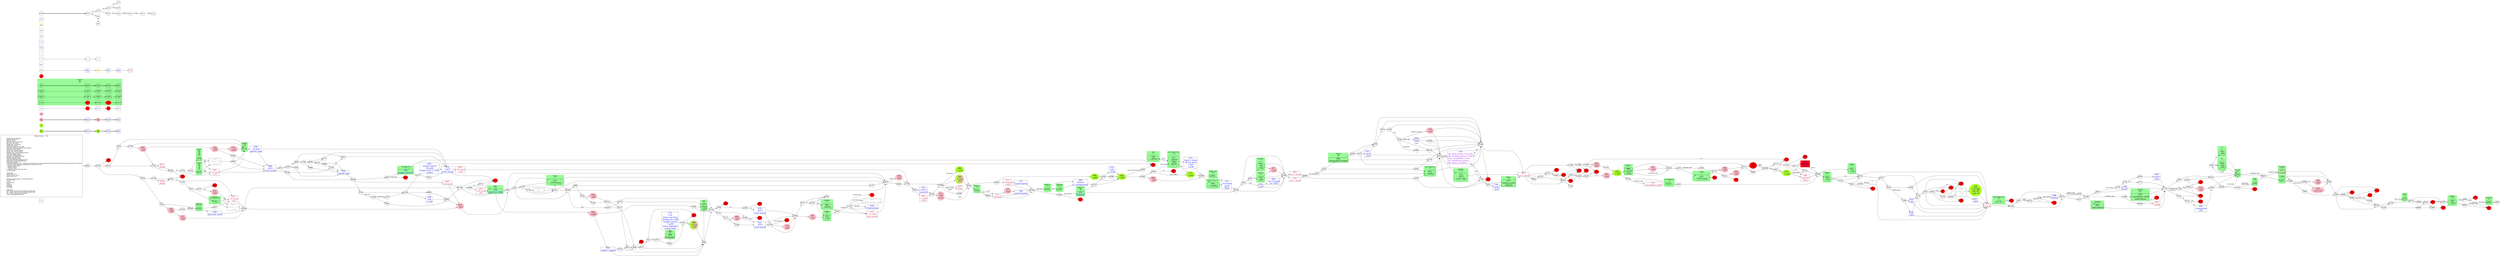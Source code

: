 digraph {
	// graph defaults
	rankdir=LR
	mclimit=50
	nodesep=.3 // changes horizontal separation of nodes
	ranksep=.4 // changes vertical separation of nodes
	node [height=.7
		width=.7
		shape=ellipse
		margin=0]
	edge[weight=5]
	stylesheet="../style.css"
	
	subgraph ShopMenu {
		node [fontcolor = "purple" shape = "rect" margin = 0.1]
		menu
	}

	// a box for a graph label
	// note that you can override the defaults set above
	title [label = "Fighting Fantasy --: Title\n\n \
		Light Green Fill: Benefits\l \
		Pink Fill: Penalties\l \
		Red Fill: Death\l \
		Blue Text: Key Items/Events\l \
		Red Text: Lost Items\l \
		Orange Text: Codewords\l \
		Purple Text: Shops\l \
		Blue Line: Forced Items/Events\l \
		Light Blue Text/Line: Optional Items/Events\l \
		Purple Line: Dice Events\l \
		Green Line: Stat Test Passed\l \
		Brown Line: Stat Test Failed\l \
		Magenta Line: Combat Related Events\l \
		Grey Text: Riddle Answer\l \
		Grey Line: Hidden Option\l \
		Orange Line: Codewords/Spells\l \
		Red Line: Possible Error\l \
		Gold Fill: Required Nodes\l \
		Light Blue Fill: Recommended Nodes\l \
		Gold Outline: Recommended Path\l \
		Green Box: Combat\l \
		SK/ST/LK/AT/AR/TM/CW/CL: Skill/Stamina/Luck/Attack Strength/Attack Round/Time/Consecutive Win Round/Consecutive Lose Round\l \
		?: Chance of this happening, depending on instructions in text\l \
		*: Special Combat Rules\l \
		-: Negative Status\l \
		+: Positive Status\l \
		^: Damage can be reduced by items\l \
		@: Take 2 items\l\l \
		Starts with:\l \
		Initial Skill: 1d+6\l \
		Initial Stamina: 2d+12\l \
		Initial Luck: 1d+6\l\l \
		skill/stamina/luck potion: +all SK/ST/LK&1ILK\l \
		10 meal: +4ST\l \
		sword\l \
		leather armor\l \
		lantern\l \
		tinderbox\l \
		backpack\l \
		2d+6 gold\l\l \
		Comments:\l \
		039-: Meals restore 3ST until finding another flask\l \
		067-: Meals restore 3ST until finding another flask\l \
		227-: Meals restore 3ST at mountain\l \
		Order: item/gold/AT/SK/ST/LK\l \
		"
		shape = "box"
		margin = 0.1]
		
	subgraph Boost {
		node [style = "filled" color = "greenyellow"]
		boo1 [label = "\N\n text"]
		boo3 [label = "\N\n text"]
		010 [label = "\N\n +1LK"]
		026 [label = "\N\n +2ST"]
		066 [label = "\N\n +1LK"]
		075 [label = "\N\n +1LK"]
		086 [color = "greenyellow:pink" label = "\N\n +1LK\n -2ST"]
		177 [label = "\N\n +2ST"]
		266 [color = "greenyellow:pink" label = "\N\n +1LK\n -2ST"]
		308 [label = "\N\n +all SK/\n +all ST/\n +all LK"]
		389 [label = "\N\n +4ST"]
		bstt
	}

	subgraph Damage {
		node [style = "filled" color = "pink"]
		dam1 [label = "\N\n text"]
		dam3 [label = "\N\n text"]
		003 [label = "\N\n -1dST"]
		012 [label = "\N\n -2ST"]
		018 [label = "\N\n -2ST"]
		027 [label = "\N\n -2ST"]
		035 [label = "\N\n -1d+1ST"]
		052 [label = "\N\n -4ST"]
		083 [label = "\N\n -2LK"]
		097 [label = "\N\n -2ST"]
		110 [label = "\N\n -1LK"]
		118 [label = "\N\n -3ST"]
		147 [label = "\N\n -1ST"]
		186 [label = "\N\n -1SK"]
		199 [label = "\N\n -3ST"]
		203 [label = "\N\n -2ST"]
		233 [label = "\N\n -3ST"]
		234 [label = "\N\n -2ST"]
		253 [label = "\N\n -2ST"]
		259 [label = "\N\n -2ST"]
		274 [label = "\N\n -1dST"]
		277 [label = "\N\n -1LK"]
		311 [label = "\N\n -1ST"]
		312 [label = "\N\n -?ST\n (1-2)"]
		337 [label = "\N\n -2ST"]
		339 [label = "\N\n -2ST"]
		376 [label = "\N\n -6ST"]
		377 [label = "\N\n -3ST"]
		ddgg
	}
	
	subgraph Death {
		node [style = "filled" color = "red"]
		ddt
		ddt2
		monddt
		monddt2
		017
		059
		063
		065
		074
		075
		090
		102
		109
		116
		119
		134
		136
		139
		146
		153
		159 [fontcolor = "blue" shape = "rect" label = "\N\n -helmet?\n (2)"]
		163
		170
		174
		185
		187
		191
		192
		197
		209
		216
		229
		235 [label = "\N\n -2ST"]
		252
		260
		262
		263
		263.2 [label = "263"]
		273
		280
		288
		292
		317
		324
		328
		329
		331
		347
		349
		360
		363
		381
		ddtt
	}

	subgraph Key_Item {
		node [fontcolor = "blue" shape = "rect"]
		key1 [label = "\N\n info" tooltip = "info text"]
		key2 [label = "\N\n text"]
		key3 [label = "\N\n text"]
		key4 [fontcolor = "crimson" label = "\N\n -text"]
		boo2 [class = "bst" label = "\N\n text"]
		boo4 [class = "bst" label = "\N\n text"]
		boo5 [class = "bst" label = "\N\n text"]
		dam2 [class = "ddg" label = "\N\n text"]
		dam4 [class = "ddg" label = "\N\n text"]
		dam5 [class = "ddg" label = "\N\n text"]
		opt
		opt2 [class = "bst"]
		opt3 [class = "bst"]
		002 [fontcolor = "crimson" label = "\N\n eat 2 meal"]
		005 [fontcolor = "crimson" label = "\N\n -all meal"]
		011 [class = "ddg" label = "\N\n curse\n -2LK"]
		013 [fontcolor = "crimson" label = "\N\n eat 2 meal"]
		015 [class = "ddg" label = "\N\n -2ST?\n (!eat meal)"]
		029 [label = "\N\n untie?\n (LK)"]
		030 [label = "\N\n Cholumbara"]
		034 [fontcolor = "crimson" label = "\N\n eat 1 meal"]
		039 [fontcolor = "crimson" label = "\N\n -flask"]
		044 [label = "\N\n info" tooltip = "juja riddle"]
		067 [fontcolor = "crimson" label = "\N\n -flask"]
		071 [class = "bst" fontcolor = "crimson" label = "\N\n -helmet\n +4ST"]
		082 [class = "ddg" fontcolor = "crimson" label = "\N\n -all meal\n -3ST"]
		088 [label = "\N\n Vashti"]
		099 [class = "bst" fontcolor = "crimson" label = "\N\n -1 gold\n +2ST"]
		103 [fontcolor = "crimson" label = "\N\n -invisibility cloak"]
		105 [label = "\N\n ant?"]
		106 [label = "\N\n 10 gold\n garnet ring"]
		111 [fontcolor = "crimson" label = "\N\n -helmet"]
		115 [class = "ddg" label = "\N\n -2ST?\n (!eat meal)"]
		121 [class = "bst" fontcolor = "crimson" label = "\N\n +2~4ST\n (eat meal)"]
		132 [label = "\N\n 10 meals\n pack\n flask"]
		137 [label = "\N\n search-party"]
		150 [label = "\N\n magic mirror?"]
		152 [class = "bst" label = "\N\n +4ST?\n (sorrel)"]
		156 [label = "\N\n sword (+1SK)"]
		167 [label = "\N\n info" tooltip = "3 doors pick wooden"]
		169 [class = "bst" label = "\N\n info\n +1LK" tooltip = "holding 2 objects between oaks"]
		172 [label = "\N\n 3 of:\n brass ear-ring\n Snattacat's tusk\n leather pouch\n 5 gold\n stone statuette\n water flask"]
		179 [class = "ddg" label = "\N\n curse\n -2LK"]
		183 [class = "ddg" fontcolor = "crimson" label = "\N\n -1d meal\n -1ST"]
		188 [fontcolor = "crimson" label = "\N\n -helmet?\n (4x1)"]
		194 [label = "\N\n tied"]
		205 [fontcolor = "crimson" label = "\N\n -item"]
		219 [class = "ddg" label = "\N\n -2ST?\n (!eat meal)"]
		220 [label = "\N\n helmet"]
		232 [class = "bst" label = "\N\n info\n +1LK" tooltip = "sceptre and orb"]
		238 [label = "\N\n info" tooltip = "3 doors pick wooden"]
		244 [fontcolor = "crimson" label = "\N\n -cloak"]
		246 [class = "ddg" label = "\N\n -companion\n -2ST"]
		248 [class = "bst" label = "\N\n crystal mirror\n 30 gold\n magic bow (+1SK)\n -Galrin"]
		268 [label = "\N\n helmet\n 3 companions"]
		269 [label = "\N\n rope"]
		269 [label = "\N\n pick-axe head"]
		304 [class = "ddg" label = "\N\n +0~10 gold\n (-0~5ST)"]
		333 [class = "bst" label = "\N\n tiger's claws\n Hever horn\n +3ST\n +2LK"]
		340 [class = "ddg" fontcolor = "crimson" label = "\N\n -all meal\n -2ST"]
		342 [label = "\N\n search-party"]
		353 [label = "\N\n info" tooltip = "always pick middle way"]
		358 [label = "\N\n hands tied"]
		361 [class = "ddg" fontcolor = "crimson" label = "\N\n -1d meal\n -1ST"]
		374 [fontcolor = "crimson" label = "\N\n -meal"]
		394 [label = "\N\n copper nugget"]
		398 [class = "ddg" label = "\N\n -2ST?\n (!eat meal)"]
		kkyy
	}
	
	subgraph Key_Word {
		node [fontcolor = "grey" shape = "rect"]
		wrd1 [label = "\N\n text"]
		wrd2 [label = "\N\n text"]
		wrd3 [label = "\N\n text"]
		085 [class = "bst" label = "\N\n Galrin: 100\n +2LK"]
		092 [label = "\N\n sceptre: 1"]
		161 [label = "\N\n orb: 21"]
		215 [class = "bst" label = "\N\n page: 208\n +4ST\n +2LK"]
		301 [label = "\N\n apple seeds: 11x8"]
		346 [class = "bst" label = "\N\n Galrin: 100\n +2LK"]
		wrdd
	}
	
	subgraph Shop {
		node [fontcolor = "purple" shape = "rect"]
		shop1 [label = "\N\n text"]
		080 [label = "\N\n 3g: luck potion (+all LK)\l 5g: healing potion (+6ST)\l 10g: invisibility cloak\l 5g: antifreeze potion\l 6g: boots of agility\l"]
		shpp
	}
	
	subgraph Combat {
		style = "filled" color = "palegreen"
		subgraph cluster_00 {
			label = "Monster\n 0/0\n 0/0"
			mon1 [label = "\N\n text"]
			mon2 [shape = "rect" class = "kky" label = "\N\n text"]
			mon3 [label = "\N\n text"]
			mon4 [shape = "rect" class = "kky" label = "\N\n text"]
			mon5 [shape = "rect" class = "kky" label = "\N\n text"]
			monboo1 [class = "bst" label = "\N\n text"]
			monboo2 [shape = "rect" class = "bst kky" label = "\N\n text"]
			monboo3 [class = "bst" label = "\N\n text"]
			monboo4 [shape = "rect" class = "bst kky" label = "\N\n text"]
			monboo5 [shape = "rect" class = "bst kky" label = "\N\n text"]
			mondam1 [class = "ddg" label = "\N\n text"]
			mondam2 [shape = "rect" class = "ddg kky" label = "\N\n text"]
			mondam3 [class = "ddg" label = "\N\n text"]
			mondam4 [shape = "rect" class = "ddg kky" label = "\N\n text"]
			mondam5 [shape = "rect" class = "ddg kky" label = "\N\n text"]
			monopt [shape = "rect" class = "bst kky"]
			monddt
			monopt2 [shape = "rect" class = "bst kky"]
			monddt2
			monopt3 [shape = "rect" class = "bst kky"]
		}

		subgraph cluster_01 {
			label = "Pygmy Orc\n 7/10"
			014
		}
		
		subgraph cluster_02 {
			label = "The Traitor\n 8/10"
			040
		}
		
		subgraph cluster_03 {
			label = "Spit Viper\n 4/4"
			041 [class = "ddg" label = "\N\n -5AT\n -1SK"]
		}
		
		subgraph cluster_04 {
			label = "Alligator\n 7/10"
			043 [label = "\N\n -1AT"]
		}
		
		subgraph cluster_05 {
			label = "Ice Dragon*\n 10/10"
			046 [shape = "rect" fontcolor = "crimson" label = "\N\n -cloak"]
		}
		
		subgraph cluster_06 {
			label = "Shadow Monster\n 7/6"
			055 [label = "\N\n -1DMG"]
		}
		
		subgraph cluster_07 {
			label = "???\n ?/?"
			060 [class = "ddg" label = "\N\n -1SK\n -2ST"]
		}
		
		subgraph cluster_08 {
			label = "Nandibear\n 9/11"
			064 [label = "\N\n -1dEST"]
		}
		
		subgraph cluster_09 {
			label = "Wildcat*\n 6/8"
			077 [shape = "rect" label = "\N\n wildcat pelt?\n (AR&le;4)"]
		}
		
		subgraph cluster_10 {
			label = "Hellfire Spirit 9/12"
			093 [label = "\N\n +1DMG"]
		}
		
		subgraph cluster_11 {
			label = "Hill Giant\n 9/11"
			098 [shape = "rect" label = "\N\n 3 gold?\n (win)"]
		}
		
		subgraph cluster_12 {
			label = "Nandibear\n 9/11"
			101 [label = "\N\n -1AT"]
		}
		
		subgraph cluster_13 {
			label = "Bloodsucking Spider\n 6/14"
			113
		}
		
		subgraph cluster_14 {
			label = "Pygmy Orc\n 7/8"
			120
		}
		
		subgraph cluster_15 {
			label = "Pygmy Orc\n 6/10 5/8"
			129
		}
		
		subgraph cluster_16 {
			label = "Ice Hulk\n 6/12"
			142
		}
		
		subgraph cluster_17 {
			label = "Chimera\n 7/6"
			145 [class = "ddg" label = "\N\n -1ST/round"]
		}
		
		subgraph cluster_18 {
			label = "Wood Elf Chief\n 7/10"
			150
		}
		
		subgraph cluster_19 {
			label = "Wight\n 9/12"
			156
		}
		
		subgraph cluster_20 {
			label = "Spriggan\n 6/8\n 7/8"
			171
		}
		
		subgraph cluster_21 {
			label = "?\n ?/?"
			182 [class = "ddg" label = "\N\n -1ST"]
		}
		
		subgraph cluster_22 {
			label = "Chion\n 7/13"
			198
		}
		
		subgraph cluster_23 {
			label = "Tentacle*\n 6/6\n 6/6\n 6/6\n 6/6\n 6/6"
			207
		}
		
		subgraph cluster_24 {
			label = "Vermin\n 5/6"
			212 [class = "ddg" label = "\N\n -1ST/round"]
		}
		
		subgraph cluster_25 {
			label = "Pygmy Orc\n 6/10\n 5/8"
			220
		}
		
		subgraph cluster_26 {
			label = "Ice Dragon\n 10/14"
			241
		}
		
		subgraph cluster_27 {
			label = "Blackheart\n 6/10 7/10"
			254
		}
		
		subgraph cluster_28 {
			label = "Spit Viper\n 4/4"
			255 [label = "\N\n -2AT"]
		}
		
		subgraph cluster_29 {
			label = "Hellfire Spirit\n 9/12"
			281
		}
		
		subgraph cluster_30 {
			label = "Tribesman*\n 8/10 7/12"
			282 [shape = "rect" class = "kky" label = "\N\n snow-shoes"]
		}
		
		subgraph cluster_31 {
			label = "Morgana\n 11/6"
			295 [label = "\N\n -1DG"]
		}
		
		subgraph cluster_32 {
			label = "Doragar\n 9/10"
			309 [shape = "rect" class = "kky"label = "\N\n Doragar"]
		}
		
		subgraph cluster_33 {
			label = "Tribesman\n 8/10\n 7/12"
			318 [shape = "rect" class = "kky" label = "\N\n -invisibility cloak\n snow-shoes"]
		}
		
		subgraph cluster_34 {
			label = "Bats\n 5/12"
			325 [shape = "rect" class = "loss" label = "\N\n -item\n -1AT"]
		}
		
		subgraph cluster_35 {
			label = "Giant Bloodhawk\n 7/12"
			327
		}
		
		subgraph cluster_36 {
			label = "Tentacle*\n 6/6 6/6 6/6 6/6 6/6"
			330
		}
		
		subgraph cluster_37 {
			label = "Hands\n 7/8"
			335
		}
		
		subgraph cluster_38 {
			label = "Tiger\n ?/?"
			348 [label = "\N\n +2EDG"]
		}
		
		subgraph cluster_39 {
			label = "Saber-toothed Tiger\n 11/12"
			371 [label = "\N\n -1dEST\n -1SK?\n (EST)"]
		}
		
		subgraph cluster_40 {
			label = "Mordida*\n 5/8 5/10"
			375 [class = "ddg" label = "\N\n -2ST?\n (lose AR)"]
		}
		
		subgraph cluster_41 {
			label = "Tentacle\n 6/6\n 6/6\n 6/6\n 6/6\n 6/6"
			379
		}
		
		subgraph cluster_42 {
			label = "Alligator\n 7/8"
			380 [label = "\N\n -1AT"]
		}
		
		subgraph cluster_43 {
			label = "Skeleton\n 5/8\n 5/7"
			386 [shape = "rect" class = "kky" label = "\N\n bejewelled choker"]
		}
		
		cbtt
	}

	subgraph Optional {
		node [shape = "rect" class = "opt kky"]
		opt [class = "opt kky"]
		monopt [class = "opt kky"]
		opt2 [class = "opt kky"]
		monopt2 [class = "opt kky"]
		opt3 [class = "opt kky"]
		monopt3 [class = "opt kky"]
		optt
	}
	
	subgraph Path {
		node [class = "path" penwidth = 3 color = "gold"]
		txt2
		key2 [class = "path"]
		wrd2 [class = "path"]
		key3
		wrd3
		boo3 [class = "path"]
		boo4 [class = "path bst"]
		boo5
		dam3 [class = "path"]
		dam4 [class = "path ddg"]
		dam5
		monboo3 [class = "path bst"]
		monboo4 [class = "path bst kky"]
		monboo5
		mondam3 [class = "path ddg"]
		mondam4 [class = "path ddg kky"]
		mondam5
		mon3 [class = "path"]
		mon4 [class = "path kky"]
		ddt2 [class = "path"]
		opt3 [class = "path opt kky"]
		monddt2 [class = "path"]
		monopt3 [class = "path opt kky"]
		pptt
	}
	
	subgraph Required {
		node [shape = "rect" class = "req kky"]
		key3 [class = "req kky"]
		wrd3 [class = "req kky"]
		boo5 [class = "req kky"]
		dam5 [class = "req kky"]
		monboo5 [class = "req kky"]
		mondam5 [class = "req kky"]
		mon5 [class = "req kky"]
		400 [class = "req" shape = "octagon"]
	}
	
	subgraph Required2 {
		node [shape = "rect" class = "req2 kky"]
		req2 [class = "req2 kky"]
	}
	
	mon1 -> mon2 -> mon3 -> mon4 -> mon5 [penwidth = 3]
	boo1 -> boo2 -> boo3 -> boo4 -> boo5 [penwidth = 3]
	dam1 -> dam2 -> dam3 -> dam4 -> dam5 [penwidth = 3]
	txt1 -> key1 -> txt2 -> key2 -> key3 -> key4
	wrd1 -> wrd2 -> wrd3
	opt -> ddt -> opt2 -> ddt2 -> opt3
	monboo1 -> monboo2 -> monboo3 -> monboo4 -> monboo5
	mondam1 -> mondam2 -> mondam3 -> mondam4 -> mondam5
	monopt -> monddt -> monopt2 -> monddt2 -> monopt3

	myTitle -> z001 [penwidth = 3]
	z001 -> z002 [class = "dice" label = "1-3"]
	z001 -> z003 [class = "dice" label = "4-6"]
	z002 -> z004 [class = "pass" label = "LK"]
	z002 -> z005 [class = "fail"]
	z003 -> z006 [dir = "both"]
	z004 -> z007 [class = "req" label = "req"]
	z004 -> z008 [class = "opt" label = "-opt"]
	z005 -> z009 [class = "info" label = "info"]
	z009 -> z010 [class = "err" label = "error(?)"]
	z010 -> z011 [class = "cbt" label = "escape"]
	z011 -> z012 [class = "skl" label = "spell"]
	{
		rank = same
		z003
		z006
	}

	title -> 001
	001 -> 053
	002 -> 068
	003 -> 394
	003 -> 144
	004 -> 258 [class = "req" label = "Vashti"]
	004 -> 136
	005 -> 027
	005 -> 138
	006 -> 101
	007 -> 288
	007 -> 047
	008 -> 111
	009 -> 211
	009 -> 073
	010 -> 098
	010 -> 070
	011 -> 056
	011 -> 323
	012 -> 085
	013 -> 148
	013 -> 047
	013 -> 332
	013 -> 062
	013 -> 221
	014 -> 268
	014 -> 129 [class = "cbt" label = "AR>5"]
	015 -> 399
	015 -> 276
	016 -> 059
	016 -> 306
	017
	018 -> 313
	019 -> 335 [class = "req" label = "Hever horn"]
	019 -> 072
	020 -> 140
	020 -> 202
	021 -> 316
	021 -> 242
	022 -> 208 [class = "pwd" label = "page"]
	022 -> 329
	023 -> 164
	023 -> 336
	024 -> 312
	024 -> 396
	025 -> 338 [class = "opt" label = "-healing potion"]
	025 -> 300
	026 -> 058 [class = "req" label = "magic crystal mirror"]
	026 -> 149
	027 -> 362
	028 -> 218
	028 -> 005
	028 -> 087
	029 -> 173
	030 -> 112
	031 -> 263
	031 -> 156
	032 -> 019
	032 -> 224
	033 -> 064 [class = "pass" label = "SK-1"]
	033 -> 006 [class = "fail"]
	034 -> 068
	035 -> 204
	036 -> 343
	036 -> 289
	036 -> 225 [class = "opt" label = "rope"]
	037 -> 344 [class = "req" label = "wildcat's pelt/\n antifreeze potion"]
	037 -> 227
	038 -> 302 [class = "opt" label = "-rope"]
	038 -> 217
	039 -> 076
	040 -> 400
	041 -> 277
	041 -> 140
	042 -> 071
	042 -> 389
	043 -> 393
	044 -> 336
	044 -> 323
	044 -> 249
	045 -> 382
	046 -> 204
	046 -> 298
	047 -> 090
	047 -> 278
	047 -> 134
	047 -> 359
	048 -> 358
	049 -> 306
	049 -> 016
	050 -> 029
	051 -> 033 [class = "pass" label = "LK"]
	051 -> 006 [class = "fail"]
	052 -> 114
	053 -> 109
	053 -> 245
	053 -> 021
	054 -> 124 [class = "pass" label = "LK"]
	054 -> 018 [class = "fail"]
	055 -> 323
	055 -> 336
	056 -> 023
	056 -> 336
	057 -> 352
	057 -> 388
	058 -> 209
	059 -> 100 [class = "pwd" label = "Galrin"]
	060 -> 142
	061 -> 309
	061 -> 141
	062 -> 332
	063
	064 -> 222
	065
	066 -> 078
	067 -> 226
	068 -> 291 [class = "req" label = "ant trail"]
	068 -> 350
	069 -> 382
	070 -> 103 [class = "opt" label = "invisibility cloak"]
	070 -> 327
	071 -> 166
	071 -> 137
	072 -> 369
	072 -> 170
	073 -> 211
	073 -> 286
	074
	075 -> 372 [class = "req" label = "agility boots"]
	075 -> 188
	076 -> 135 [class = "pass" label = "LK"]
	076 -> 280 [class = "fail"]
	077 -> 013
	078 -> 042
	078 -> 120
	079 -> 171
	079 -> 097
	080 -> 236
	080 -> 323
	080 -> 336
	081 -> 258 [class = "req" label = "Vashti"]
	081 -> 347
	082 -> 178
	083 -> 384
	084 -> 315
	084 -> 056
	085 -> 108
	086 -> 388
	087 -> 192 [class = "req" label = "hands tied"]
	087 -> 150
	088 -> 037
	089 -> 254
	090
	091 -> 255 [class = "pass" label = "LK"]
	091 -> 041 [class = "fail"]
	092 -> 231
	093 -> 132
	094 -> 244 [class = "dice" label = "1-3"]
	094 -> 174 [class = "dice" label = "4-6"]
	095 -> 297
	095 -> 158
	096 -> 339 [class = "pass" label = "LK"]
	096 -> 035 [class = "fail"]
	097 -> 316
	097 -> 234
	098 -> 180 [class = "opt" label = "-invisibility cloak"]
	098 -> 311
	098 -> 180
	099 -> 024
	100 -> 295
	101 -> 222
	102
	103 -> 327
	104 -> 197 [class = "fail"]
	104 -> 015 [class = "pass" label = "ST&ge;12"]
	105 -> 304
	105 -> 140
	106 -> 115
	106 -> 398
	107 -> 231
	107 -> 279
	108 -> 027
	108 -> 138
	109
	110 -> 336
	110 -> 323
	111 -> 166
	111 -> 377
	111 -> 342
	112 -> 301 [class = "req" label = "snattacat's tusk"]
	112 -> 331 [class = "req" label = "leather pouch"]
	112 -> 030 [class = "req" label = "statuette"]
	112 -> 121
	113 -> 273 [class = "cbt" label = "flee"]
	113 -> 126
	114 -> 010
	115 -> 263
	115 -> 082
	116
	117 -> 235
	117 -> 368
	118 -> 399
	119
	120 -> 008 [class = "cbt" label = ">2AR"]
	120 -> 111 [class = "cbt" label = ">2AR"]
	121 -> 343
	122 -> 261
	122 -> 393
	123 -> 198 [class = "req" label = "snow-shoes/\n agility boots"]
	123 -> 363
	124 -> 313
	125 -> 374
	125 -> 345
	126 -> 387
	126 -> 037
	127 -> 203 [class = "fail"]
	127 -> 228 [class = "pass" label = "SK-1"]
	128 -> 390 [class = "opt" label = "-invisibility cloak"]
	128 -> 383
	128 -> 282
	129 -> 268
	130 -> 297 [class = "pass" label = "LK"]
	130 -> 358 [class = "fail"]
	131 -> 153 [class = "fail"]
	131 -> 354 [class = "pass" label = "ST&ge;11"]
	132 -> 020
	133 -> 372 [class = "req" label = "agility boots"]
	133 -> 188 [class = "req" label = "rope"]
	133 -> 159
	133 -> 324
	134
	135 -> 183
	135 -> 307
	136
	137 -> 166
	138 -> 156
	138 -> 263
	138 -> 189
	139
	140 -> 002
	140 -> 034
	141 -> 086 [class = "pass" label = "LK"]
	141 -> 163 [class = "fail"]
	142 -> 267 [class = "opt" label = "-invisibility cloak"]
	142 -> 392 [class = "cbt" label = "win AR"]
	142 -> 267
	143 -> 360
	143 -> 341
	144 -> 325
	144 -> 370
	145 -> 063
	145 -> 272
	146
	147 -> 101
	148 -> 134 [class = "fail"]
	148 -> 206 [class = "pass" label = "SK"]
	149 -> 240
	149 -> 083
	150 -> 209
	150 -> 351
	151 -> 127
	151 -> 104
	152 -> 024
	153
	154 -> 248 [class = "opt" label = "-Galrin"]
	154 -> 169
	154 -> 069
	155 -> 314
	155 -> 194
	156 -> 362
	156 -> 003
	157 -> 216 [class = "fail"]
	157 -> 012 [class = "pass" label = "SK"]
	158 -> 009
	158 -> 048
	159 -> 293 [class = "dice" label = "3x(2-6)"]
	160 -> 219 [class = "pass" label = "LK"]
	160 -> 349 [class = "fail"]
	161 -> 357
	161 -> 374
	162 -> 259 [class = "pass" label = "LK"]
	162 -> 139 [class = "fail"]
	163
	164 -> 326 [class = "opt" label = "-item"]
	164 -> 336
	165 -> 381
	165 -> 263.2 [class = "err" label = "error?"]
	165 -> 229 [class = "pwd" label = "fix"]
	165 -> 193
	166 -> 014 [class = "req" label = "search-party"]
	166 -> 356
	167 -> 374
	168 -> 052 [class = "dice" label = "1-2"]
	168 -> 017 [class = "dice" label = "3-4"]
	168 -> 116 [class = "dice" label = "5-6"]
	169 -> 382
	170
	171 -> 106
	172 -> 141
	173 -> 287
	173 -> 210 [class = "req" label = "1 companion"]
	173 -> 176 [class = "req" label = "2 companion"]
	174
	175 -> 343
	176 -> 378 [class = "pass" label = "LK"]
	176 -> 360 [class = "fail"]
	177 -> 384
	178 -> 305
	178 -> 396
	179 -> 077
	180 -> 247
	180 -> 117
	181 -> 036
	181 -> 212
	181 -> 107
	182 -> 142
	183 -> 108
	184 -> 296
	184 -> 232
	185
	186 -> 337
	186 -> 310
	187
	188 -> 293
	189 -> 031 [class = "pass" label = "LK"]
	189 -> 340 [class = "fail"]
	190 -> 272
	191
	192
	193 -> 229
	193 -> 264
	193 -> 187
	194 -> 173
	195 -> 391 [class = "dice" label = "1-4"]
	195 -> 095 [class = "dice" label = "5-6"]
	196 -> 223
	197
	198 -> 267
	199 -> 117
	200 -> 178
	201 -> 293
	202 -> 105 [class = "req" label = "+ant?"]
	202 -> 091
	202 -> 140
	203 -> 104
	204 -> 256
	205 -> 396
	206 -> 102
	206 -> 168
	207 -> 361 [class = "cbt" label = "flee\n -2ST"]
	207 -> 346
	208 -> 088 [class = "pwd" label = "apple seeds"]
	208 -> 329
	209
	210 -> 275 [class = "pass" label = "LK"]
	210 -> 360 [class = "fail"]
	211 -> 115
	212 -> 036
	212 -> 107
	212 -> 343
	213 -> 325
	213 -> 370
	214 -> 323
	214 -> 336
	215 -> 308
	215 -> 167
	216
	217 -> 133 [class = "pass" label = "LK"]
	217 -> 116 [class = "fail"]
	218 -> 319 [class = "req" label = "hands tied"]
	218 -> 154
	219 -> 399
	219 -> 276
	220 -> 321
	220 -> 020
	221 -> 007 [class = "pass" label = "LK"]
	221 -> 191 [class = "fail"]
	222 -> 112 [class = "req" label = "Dorager"]
	222 -> 121
	223 -> 336
	223 -> 323
	224 -> 049
	224 -> 019
	225 -> 237
	225 -> 213
	226 -> 257 [class = "pass" label = "LK"]
	226 -> 280 [class = "fail"]
	227 -> 128
	228 -> 015
	229
	230 -> 039
	230 -> 076
	231 -> 036
	231 -> 212
	231 -> 343
	232 -> 026
	233 -> 250
	234 -> 274
	234 -> 294
	235 -> 038 [class = "pass" label = "SK&ge;8\n ST&ge;12"]
	236 -> 080 [class = "opt" label = "gold"]
	236 -> 397
	236 -> 185
	237 -> 283
	237 -> 364
	238 -> 125
	238 -> 374
	239 -> 160 [class = "pass" label = "LK"]
	239 -> 260 [class = "fail"]
	240 -> 177 [class = "dice" label = "tiger escaped"]
	240 -> 371 [class = "dice" label = "tiger found"]
	240 -> 262 [class = "dice" label = "C9"]
	241 -> 204
	241 -> 298
	242 -> 079
	242 -> 171
	243 -> 386
	243 -> 285
	244 -> 173
	245 -> 230
	245 -> 303
	246 -> 250
	247 -> 190 [class = "opt" label = "-invisibility cloak"]
	247 -> 145
	248 -> 209
	248 -> 115
	249 -> 336
	249 -> 323
	250 -> 284
	250 -> 142
	251 -> 334
	251 -> 195
	252
	253 -> 010
	254 -> 269
	254 -> 367
	255 -> 277
	255 -> 140
	256 -> 032
	256 -> 119
	256 -> 290
	257 -> 361
	257 -> 322
	258 -> 040 [class = "pwd" label = "Ifor Tynin"]
	258 -> 347
	259 -> 117
	260
	261 -> 320
	261 -> 074
	261 -> 393
	262
	263
	264 -> 229
	264 -> 381
	264 -> 215
	265 -> 017 [class = "dice" label = "1-4"]
	265 -> 253 [class = "dice" label = "5-6"]
	266 -> 078
	267 -> 046 [class = "opt" label = "-invisibility cloak"]
	267 -> 241
	268 -> 321
	269 -> 108
	270 -> 154
	271 -> 173
	272 -> 199 [class = "pass" label = "LK"]
	272 -> 162 [class = "fail"]
	273
	274 -> 171
	275 -> 317 [class = "req" label = "tied"]
	275 -> 246
	276 -> 118
	276 -> 292 [class = "opt" label = "-pick-axe head"]
	276 -> 399
	277 -> 140
	278 -> 134
	279 -> 231
	279 -> 092
	280
	281 -> 132
	282 -> 173
	283 -> 364
	283 -> 388
	284 -> 142 [class = "opt" label = "!snow-shoes"]
	284 -> 123
	285 -> 055
	285 -> 214
	286 -> 130
	286 -> 358
	287 -> 143
	287 -> 341
	288
	289 -> 175
	289 -> 054
	290 -> 065 [class = "dice" label = "1-4"]
	290 -> 366 [class = "dice" label = "5-6"]
	291 -> 055
	291 -> 243
	292
	293 -> 043
	293 -> 380
	294 -> 398
	295 -> 004 [class = "req" label = "cursed"]
	295 -> 081
	296 -> 026
	297 -> 115
	298 -> 395 [class = "req" label = "pick-axe head"]
	298 -> 096
	299 -> 078
	300 -> 125
	300 -> 374
	301 -> 112
	302 -> 116 [class = "fail"]
	302 -> 075 [class = "pass" label = "SK"]
	303 -> 089
	303 -> 186
	304 -> 140
	305 -> 099
	305 -> 152
	306 -> 170
	307 -> 157
	307 -> 330
	308 -> 374
	309 -> 172
	310 -> 089
	311 -> 180
	312 -> 078 [class = "dice" label = "5-6x3"]
	313 -> 237
	313 -> 213
	314 -> 271 [class = "pass" label = "LK"]
	314 -> 050 [class = "fail"]
	315 -> 011
	315 -> 056
	315 -> 323
	316 -> 067
	316 -> 226
	317
	318 -> 173
	319 -> 270 [class = "req" label = "garnet ring"]
	319 -> 045
	320 -> 161 [class = "req" label = "helmet"]
	320 -> 074
	321 -> 184
	321 -> 026
	322 -> 379
	322 -> 207
	323 -> 080 [class = "opt" label = "gold"]
	323 -> 375
	323 -> 185
	324
	325 -> 370
	326 -> 223 [class = "req" label = "3 gold"]
	326 -> 110 [class = "req" label = "jewelled neck-band"]
	326 -> 044 [class = "req" label = "garnet ring"]
	326 -> 196 [class = "req" label = "Cholumbara"]
	327 -> 201
	328
	329
	330 -> 183 [class = "cbt" label = "flee\n -2ST"]
	330 -> 085
	331
	332 -> 047
	332 -> 221
	333 -> 384
	334 -> 130
	334 -> 028
	335 -> 072
	336 -> 080 [class = "opt" label = "gold"]
	336 -> 013
	336 -> 185
	337 -> 108
	338 -> 353
	338 -> 238
	339 -> 204
	340 -> 263
	340 -> 156
	341 -> 284
	341 -> 142
	342 -> 166
	343 -> 376 [class = "req" label = "meal&le;2"]
	343 -> 200
	344 -> 128
	345 -> 374
	345 -> 187
	345 -> 229
	345 -> 165
	346 -> 385
	347
	348 -> 371
	349
	350 -> 236
	350 -> 055
	351 -> 115
	352 -> 373 [class = "pass" label = "LK"]
	352 -> 163 [class = "fail"]
	353 -> 125
	353 -> 374
	354 -> 119
	354 -> 032
	355 -> 283
	355 -> 364
	356 -> 220 [class = "opt" label = "bow & arrows"]
	356 -> 252
	357 -> 025
	357 -> 125
	358 -> 028
	359 -> 134 [class = "fail"]
	359 -> 365 [class = "pass" label = "SK"]
	360
	361 -> 398
	361 -> 171
	362 -> 181
	362 -> 343
	363
	364 -> 328
	364 -> 057
	365 -> 102
	365 -> 265
	366 -> 131
	366 -> 119
	366 -> 032
	367 -> 183
	368 -> 038
	369 -> 016
	370 -> 239
	370 -> 151
	371 -> 348 [class = "cbt" label = "AR>4"]
	371 -> 333
	371 -> 177 [class = "cbt" label = "flee"]
	372 -> 293
	373 -> 061
	373 -> 309
	374 -> 113
	374 -> 126
	375 -> 013
	376 -> 178
	377 -> 342
	378 -> 146 [class = "dice" label = "1-3"]
	378 -> 233 [class = "dice" label = "4-6"]
	379 -> 361 [class = "cbt" label = "flee\n -2ST"]
	379 -> 346
	380 -> 393 [class = "dice" label = "4-10"]
	380 -> 122 [class = "dice" label = "2,3,11,12"]
	381
	382 -> 027
	382 -> 138
	383 -> 155 [class = "req" label = "tiger's claws"]
	383 -> 194
	384 -> 093
	384 -> 281
	385 -> 398
	385 -> 171
	386 -> 084
	386 -> 214
	387 -> 022 [class = "pwd" label = "scepter\n orb"]
	387 -> 037
	388 -> 325
	388 -> 370
	389 -> 026
	389 -> 184
	390 -> 094
	390 -> 318
	391 -> 358
	392 -> 182 [class = "pass" label = "LK"]
	392 -> 060 [class = "pass" label = "fail"]
	393 -> 357
	393 -> 374
	394 -> 355
	394 -> 388
	395 -> 256
	396 -> 299 [class = "req" label = "2 gold"]
	396 -> 066 [class = "req" label = "Cholumbara"]
	396 -> 205 [class = "req" label = "copper nugget"]
	396 -> 266
	397 -> 179
	397 -> 077
	398 -> 334
	398 -> 251
	399 -> 051
	399 -> 147
	400

	001 [fontsize=25]
	002 [fontsize=25]
	003 [fontsize=25]
	004 [fontsize=25]
	005 [fontsize=25]
	006 [fontsize=25]
	007 [fontsize=25]
	008 [fontsize=25]
	009 [fontsize=25]
	010 [fontsize=25]
	011 [fontsize=25]
	012 [fontsize=25]
	013 [fontsize=25]
	014 [fontsize=25]
	015 [fontsize=25]
	016 [fontsize=25]
	017 [fontsize=25]
	018 [fontsize=25]
	019 [fontsize=25]
	020 [fontsize=25]
	021 [fontsize=25]
	022 [fontsize=25]
	023 [fontsize=25]
	024 [fontsize=25]
	025 [fontsize=25]
	026 [fontsize=25]
	027 [fontsize=25]
	028 [fontsize=25]
	029 [fontsize=25]
	030 [fontsize=25]
	031 [fontsize=25]
	032 [fontsize=25]
	033 [fontsize=25]
	034 [fontsize=25]
	035 [fontsize=25]
	036 [fontsize=25]
	037 [fontsize=25]
	038 [fontsize=25]
	039 [fontsize=25]
	040 [fontsize=25]
	041 [fontsize=25]
	042 [fontsize=25]
	043 [fontsize=25]
	044 [fontsize=25]
	045 [fontsize=25]
	046 [fontsize=25]
	047 [fontsize=25]
	048 [fontsize=25]
	049 [fontsize=25]
	050 [fontsize=25]
	051 [fontsize=25]
	052 [fontsize=25]
	053 [fontsize=25]
	054 [fontsize=25]
	055 [fontsize=25]
	056 [fontsize=25]
	057 [fontsize=25]
	058 [fontsize=25]
	059 [fontsize=25]
	060 [fontsize=25]
	061 [fontsize=25]
	062 [fontsize=25]
	063 [fontsize=25]
	064 [fontsize=25]
	065 [fontsize=25]
	066 [fontsize=25]
	067 [fontsize=25]
	068 [fontsize=25]
	069 [fontsize=25]
	070 [fontsize=25]
	071 [fontsize=25]
	072 [fontsize=25]
	073 [fontsize=25]
	074 [fontsize=25]
	075 [fontsize=25]
	076 [fontsize=25]
	077 [fontsize=25]
	078 [fontsize=25]
	079 [fontsize=25]
	080 [fontsize=25]
	081 [fontsize=25]
	082 [fontsize=25]
	083 [fontsize=25]
	084 [fontsize=25]
	085 [fontsize=25]
	086 [fontsize=25]
	087 [fontsize=25]
	088 [fontsize=25]
	089 [fontsize=25]
	090 [fontsize=25]
	091 [fontsize=25]
	092 [fontsize=25]
	093 [fontsize=25]
	094 [fontsize=25]
	095 [fontsize=25]
	096 [fontsize=25]
	097 [fontsize=25]
	098 [fontsize=25]
	099 [fontsize=25]
	100 [fontsize=25]
	101 [fontsize=25]
	102 [fontsize=25]
	103 [fontsize=25]
	104 [fontsize=25]
	105 [fontsize=25]
	106 [fontsize=25]
	107 [fontsize=25]
	108 [fontsize=25]
	109 [fontsize=25]
	110 [fontsize=25]
	111 [fontsize=25]
	112 [fontsize=25]
	113 [fontsize=25]
	114 [fontsize=25]
	115 [fontsize=25]
	116 [fontsize=25]
	117 [fontsize=25]
	118 [fontsize=25]
	119 [fontsize=25]
	120 [fontsize=25]
	121 [fontsize=25]
	122 [fontsize=25]
	123 [fontsize=25]
	124 [fontsize=25]
	125 [fontsize=25]
	126 [fontsize=25]
	127 [fontsize=25]
	128 [fontsize=25]
	129 [fontsize=25]
	130 [fontsize=25]
	131 [fontsize=25]
	132 [fontsize=25]
	133 [fontsize=25]
	134 [fontsize=25]
	135 [fontsize=25]
	136 [fontsize=25]
	137 [fontsize=25]
	138 [fontsize=25]
	139 [fontsize=25]
	140 [fontsize=25]
	141 [fontsize=25]
	142 [fontsize=25]
	143 [fontsize=25]
	144 [fontsize=25]
	145 [fontsize=25]
	146 [fontsize=25]
	147 [fontsize=25]
	148 [fontsize=25]
	149 [fontsize=25]
	150 [fontsize=25]
	151 [fontsize=25]
	152 [fontsize=25]
	153 [fontsize=25]
	154 [fontsize=25]
	155 [fontsize=25]
	156 [fontsize=25]
	157 [fontsize=25]
	158 [fontsize=25]
	159 [fontsize=25]
	160 [fontsize=25]
	161 [fontsize=25]
	162 [fontsize=25]
	163 [fontsize=25]
	164 [fontsize=25]
	165 [fontsize=25]
	166 [fontsize=25]
	167 [fontsize=25]
	168 [fontsize=25]
	169 [fontsize=25]
	170 [fontsize=25]
	171 [fontsize=25]
	172 [fontsize=25]
	173 [fontsize=25]
	174 [fontsize=25]
	175 [fontsize=25]
	176 [fontsize=25]
	177 [fontsize=25]
	178 [fontsize=25]
	179 [fontsize=25]
	180 [fontsize=25]
	181 [fontsize=25]
	182 [fontsize=25]
	183 [fontsize=25]
	184 [fontsize=25]
	185 [fontsize=25]
	186 [fontsize=25]
	187 [fontsize=25]
	188 [fontsize=25]
	189 [fontsize=25]
	190 [fontsize=25]
	191 [fontsize=25]
	192 [fontsize=25]
	193 [fontsize=25]
	194 [fontsize=25]
	195 [fontsize=25]
	196 [fontsize=25]
	197 [fontsize=25]
	198 [fontsize=25]
	199 [fontsize=25]
	200 [fontsize=25]
	201 [fontsize=25]
	202 [fontsize=25]
	203 [fontsize=25]
	204 [fontsize=25]
	205 [fontsize=25]
	206 [fontsize=25]
	207 [fontsize=25]
	208 [fontsize=25]
	209 [fontsize=25]
	210 [fontsize=25]
	211 [fontsize=25]
	212 [fontsize=25]
	213 [fontsize=25]
	214 [fontsize=25]
	215 [fontsize=25]
	216 [fontsize=25]
	217 [fontsize=25]
	218 [fontsize=25]
	219 [fontsize=25]
	220 [fontsize=25]
	221 [fontsize=25]
	222 [fontsize=25]
	223 [fontsize=25]
	224 [fontsize=25]
	225 [fontsize=25]
	226 [fontsize=25]
	227 [fontsize=25]
	228 [fontsize=25]
	229 [fontsize=25]
	230 [fontsize=25]
	231 [fontsize=25]
	232 [fontsize=25]
	233 [fontsize=25]
	234 [fontsize=25]
	235 [fontsize=25]
	236 [fontsize=25]
	237 [fontsize=25]
	238 [fontsize=25]
	239 [fontsize=25]
	240 [fontsize=25]
	241 [fontsize=25]
	242 [fontsize=25]
	243 [fontsize=25]
	244 [fontsize=25]
	245 [fontsize=25]
	246 [fontsize=25]
	247 [fontsize=25]
	248 [fontsize=25]
	249 [fontsize=25]
	250 [fontsize=25]
	251 [fontsize=25]
	252 [fontsize=25]
	253 [fontsize=25]
	254 [fontsize=25]
	255 [fontsize=25]
	256 [fontsize=25]
	257 [fontsize=25]
	258 [fontsize=25]
	259 [fontsize=25]
	260 [fontsize=25]
	261 [fontsize=25]
	262 [fontsize=25]
	263 [fontsize=25]
	264 [fontsize=25]
	265 [fontsize=25]
	266 [fontsize=25]
	267 [fontsize=25]
	268 [fontsize=25]
	269 [fontsize=25]
	270 [fontsize=25]
	271 [fontsize=25]
	272 [fontsize=25]
	273 [fontsize=25]
	274 [fontsize=25]
	275 [fontsize=25]
	276 [fontsize=25]
	277 [fontsize=25]
	278 [fontsize=25]
	279 [fontsize=25]
	280 [fontsize=25]
	281 [fontsize=25]
	282 [fontsize=25]
	283 [fontsize=25]
	284 [fontsize=25]
	285 [fontsize=25]
	286 [fontsize=25]
	287 [fontsize=25]
	288 [fontsize=25]
	289 [fontsize=25]
	290 [fontsize=25]
	291 [fontsize=25]
	292 [fontsize=25]
	293 [fontsize=25]
	294 [fontsize=25]
	295 [fontsize=25]
	296 [fontsize=25]
	297 [fontsize=25]
	298 [fontsize=25]
	299 [fontsize=25]
	300 [fontsize=25]
	301 [fontsize=25]
	302 [fontsize=25]
	303 [fontsize=25]
	304 [fontsize=25]
	305 [fontsize=25]
	306 [fontsize=25]
	307 [fontsize=25]
	308 [fontsize=25]
	309 [fontsize=25]
	310 [fontsize=25]
	311 [fontsize=25]
	312 [fontsize=25]
	313 [fontsize=25]
	314 [fontsize=25]
	315 [fontsize=25]
	316 [fontsize=25]
	317 [fontsize=25]
	318 [fontsize=25]
	319 [fontsize=25]
	320 [fontsize=25]
	321 [fontsize=25]
	322 [fontsize=25]
	323 [fontsize=25]
	324 [fontsize=25]
	325 [fontsize=25]
	326 [fontsize=25]
	327 [fontsize=25]
	328 [fontsize=25]
	329 [fontsize=25]
	330 [fontsize=25]
	331 [fontsize=25]
	332 [fontsize=25]
	333 [fontsize=25]
	334 [fontsize=25]
	335 [fontsize=25]
	336 [fontsize=25]
	337 [fontsize=25]
	338 [fontsize=25]
	339 [fontsize=25]
	340 [fontsize=25]
	341 [fontsize=25]
	342 [fontsize=25]
	343 [fontsize=25]
	344 [fontsize=25]
	345 [fontsize=25]
	346 [fontsize=25]
	347 [fontsize=25]
	348 [fontsize=25]
	349 [fontsize=25]
	350 [fontsize=25]
	351 [fontsize=25]
	352 [fontsize=25]
	353 [fontsize=25]
	354 [fontsize=25]
	355 [fontsize=25]
	356 [fontsize=25]
	357 [fontsize=25]
	358 [fontsize=25]
	359 [fontsize=25]
	360 [fontsize=25]
	361 [fontsize=25]
	362 [fontsize=25]
	363 [fontsize=25]
	364 [fontsize=25]
	365 [fontsize=25]
	366 [fontsize=25]
	367 [fontsize=25]
	368 [fontsize=25]
	369 [fontsize=25]
	370 [fontsize=25]
	371 [fontsize=25]
	372 [fontsize=25]
	373 [fontsize=25]
	374 [fontsize=25]
	375 [fontsize=25]
	376 [fontsize=25]
	377 [fontsize=25]
	378 [fontsize=25]
	379 [fontsize=25]
	380 [fontsize=25]
	381 [fontsize=25]
	382 [fontsize=25]
	383 [fontsize=25]
	384 [fontsize=25]
	385 [fontsize=25]
	386 [fontsize=25]
	387 [fontsize=25]
	388 [fontsize=25]
	389 [fontsize=25]
	390 [fontsize=25]
	391 [fontsize=25]
	392 [fontsize=25]
	393 [fontsize=25]
	394 [fontsize=25]
	395 [fontsize=25]
	396 [fontsize=25]
	397 [fontsize=25]
	398 [fontsize=25]
	399 [fontsize=25]
	400 [fontsize=25]
}
